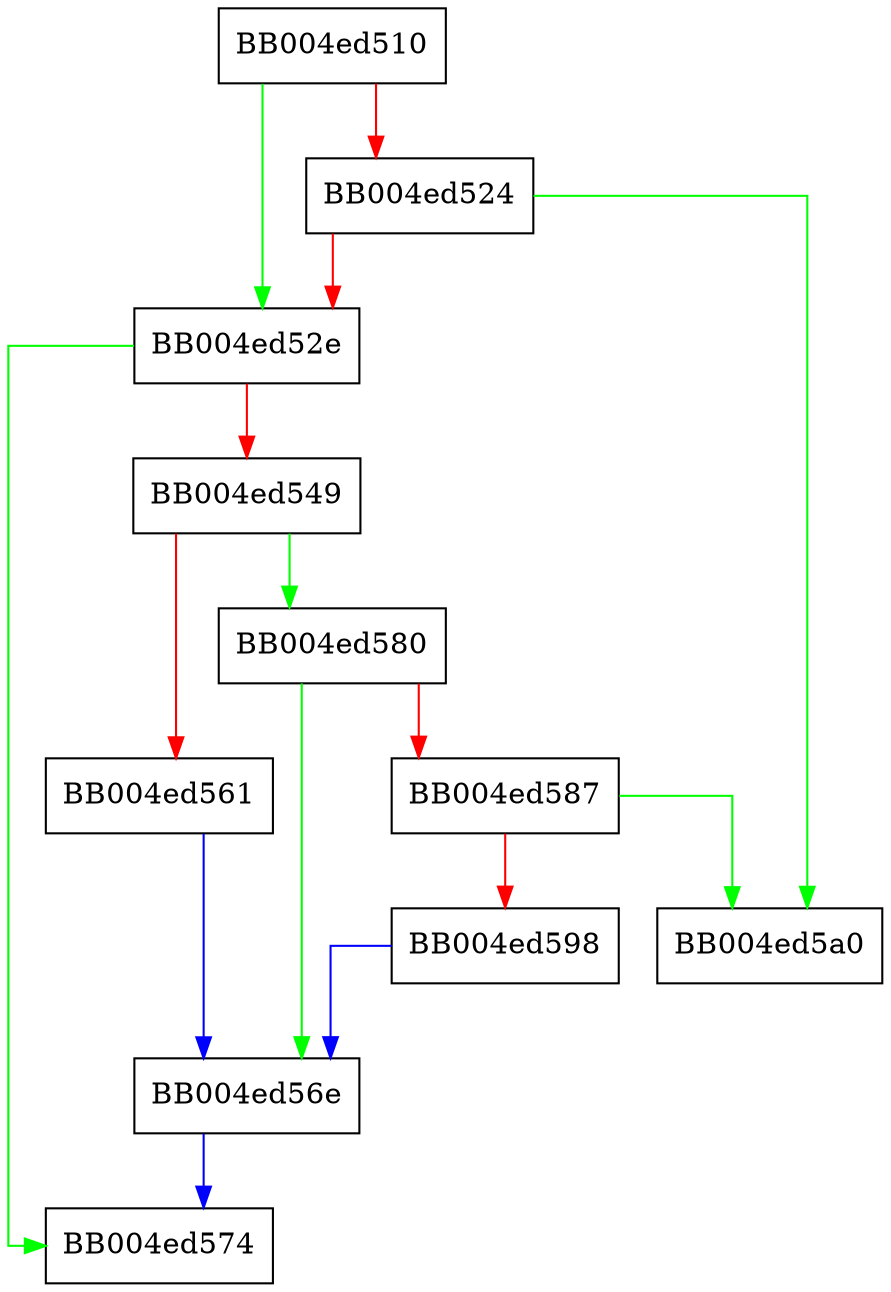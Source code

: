 digraph ssl_set_client_hello_version {
  node [shape="box"];
  graph [splines=ortho];
  BB004ed510 -> BB004ed52e [color="green"];
  BB004ed510 -> BB004ed524 [color="red"];
  BB004ed524 -> BB004ed5a0 [color="green"];
  BB004ed524 -> BB004ed52e [color="red"];
  BB004ed52e -> BB004ed574 [color="green"];
  BB004ed52e -> BB004ed549 [color="red"];
  BB004ed549 -> BB004ed580 [color="green"];
  BB004ed549 -> BB004ed561 [color="red"];
  BB004ed561 -> BB004ed56e [color="blue"];
  BB004ed56e -> BB004ed574 [color="blue"];
  BB004ed580 -> BB004ed56e [color="green"];
  BB004ed580 -> BB004ed587 [color="red"];
  BB004ed587 -> BB004ed5a0 [color="green"];
  BB004ed587 -> BB004ed598 [color="red"];
  BB004ed598 -> BB004ed56e [color="blue"];
}